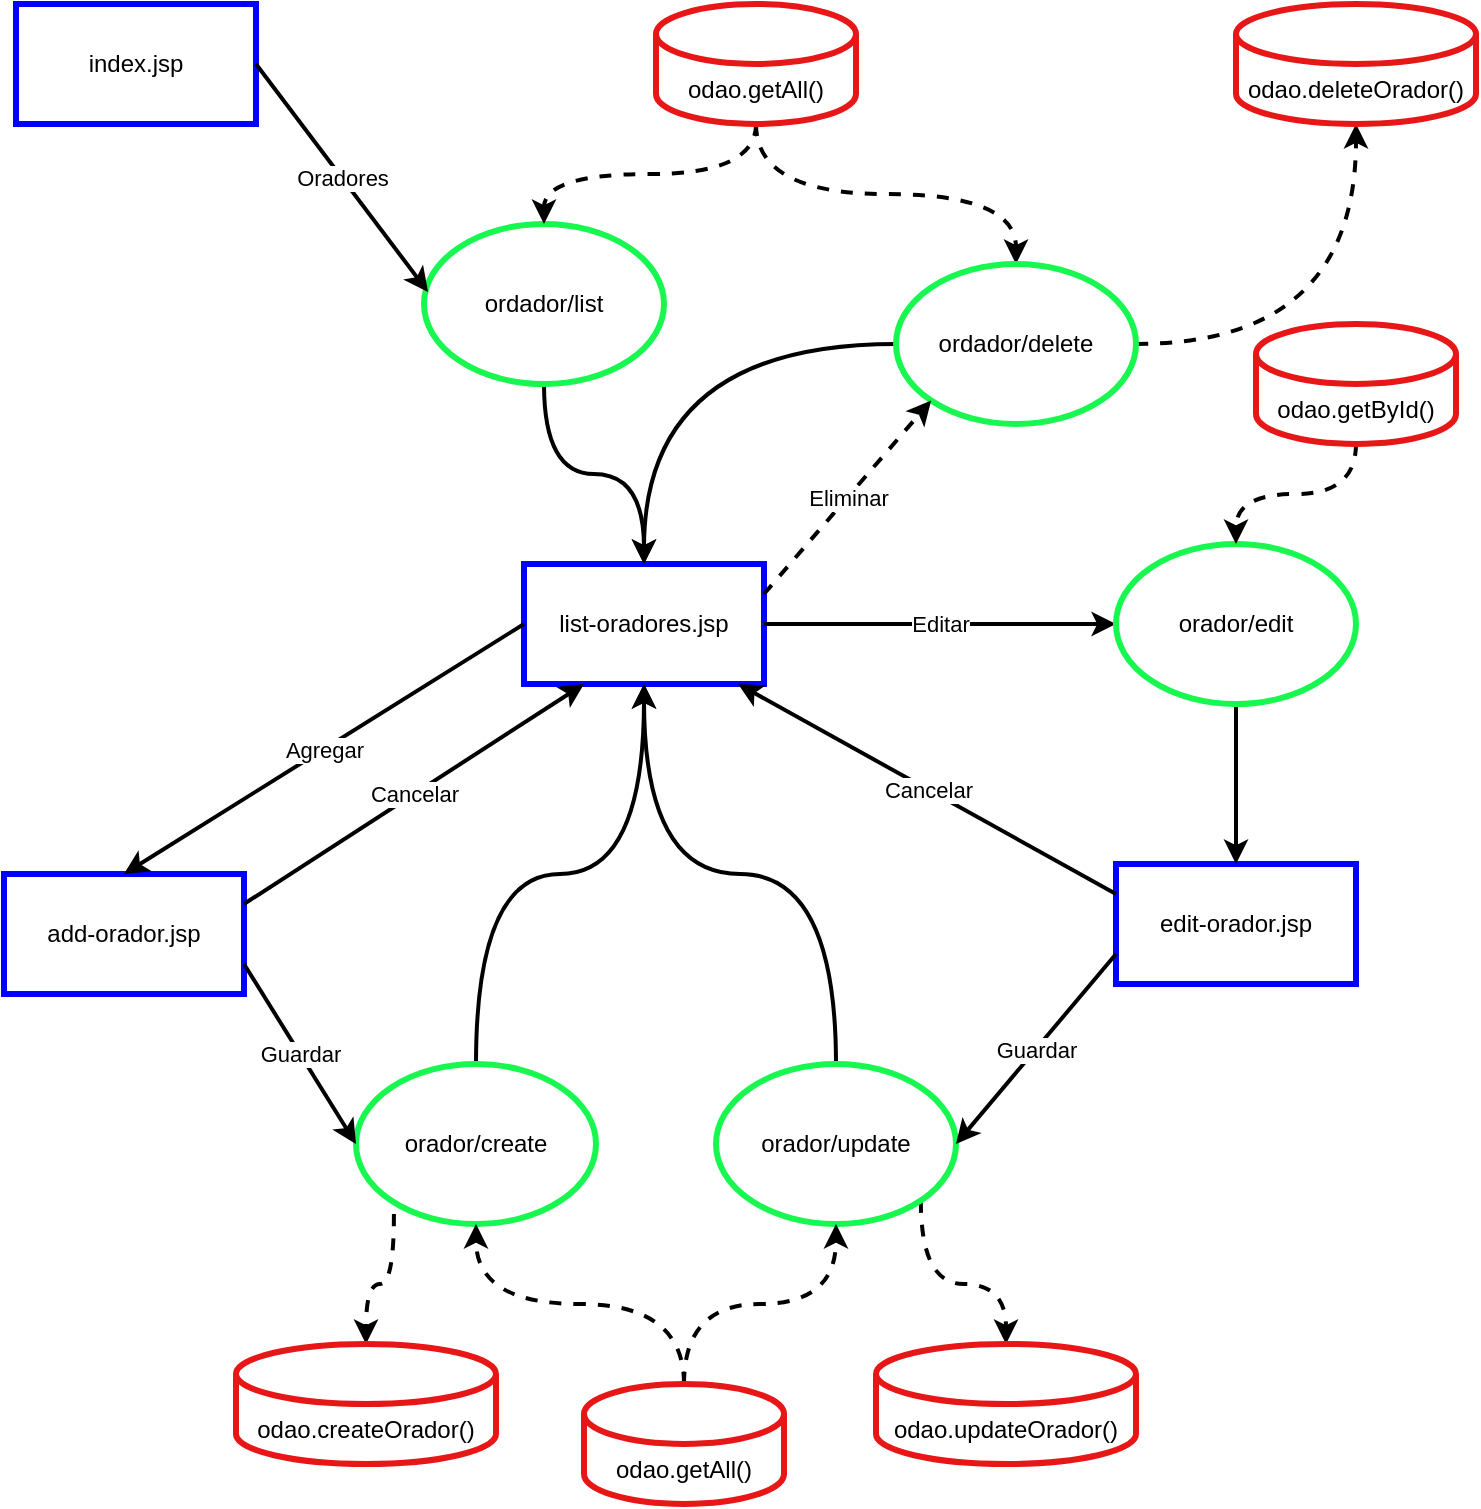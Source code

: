 <mxfile version="20.7.4" type="device"><diagram id="NUib5dKfREn05BVxiNeG" name="Página-1"><mxGraphModel dx="1434" dy="696" grid="1" gridSize="10" guides="1" tooltips="1" connect="1" arrows="1" fold="1" page="1" pageScale="1" pageWidth="827" pageHeight="1169" math="0" shadow="0"><root><mxCell id="0"/><mxCell id="1" parent="0"/><mxCell id="ojeskeLJerGghUgkhMg9-1" value="index.jsp" style="rounded=0;whiteSpace=wrap;html=1;strokeColor=#0000FF;strokeWidth=3;" parent="1" vertex="1"><mxGeometry x="40" y="80" width="120" height="60" as="geometry"/></mxCell><mxCell id="ojeskeLJerGghUgkhMg9-3" value="list-oradores.jsp" style="rounded=0;whiteSpace=wrap;html=1;strokeColor=#0000FF;strokeWidth=3;" parent="1" vertex="1"><mxGeometry x="294" y="360" width="120" height="60" as="geometry"/></mxCell><mxCell id="ojeskeLJerGghUgkhMg9-6" style="edgeStyle=orthogonalEdgeStyle;curved=1;orthogonalLoop=1;jettySize=auto;html=1;entryX=0.5;entryY=0;entryDx=0;entryDy=0;strokeWidth=2;" parent="1" source="ojeskeLJerGghUgkhMg9-4" target="ojeskeLJerGghUgkhMg9-3" edge="1"><mxGeometry relative="1" as="geometry"/></mxCell><mxCell id="ojeskeLJerGghUgkhMg9-4" value="ordador/list" style="ellipse;whiteSpace=wrap;html=1;strokeWidth=3;strokeColor=#18f74f;" parent="1" vertex="1"><mxGeometry x="244" y="190" width="120" height="80" as="geometry"/></mxCell><mxCell id="ojeskeLJerGghUgkhMg9-8" value="add-orador.jsp" style="rounded=0;whiteSpace=wrap;html=1;strokeColor=#0000FF;strokeWidth=3;" parent="1" vertex="1"><mxGeometry x="34" y="515" width="120" height="60" as="geometry"/></mxCell><mxCell id="ojeskeLJerGghUgkhMg9-11" style="edgeStyle=orthogonalEdgeStyle;curved=1;orthogonalLoop=1;jettySize=auto;html=1;entryX=0.5;entryY=1;entryDx=0;entryDy=0;strokeWidth=2;" parent="1" source="ojeskeLJerGghUgkhMg9-9" target="ojeskeLJerGghUgkhMg9-3" edge="1"><mxGeometry relative="1" as="geometry"/></mxCell><mxCell id="ojeskeLJerGghUgkhMg9-18" style="edgeStyle=orthogonalEdgeStyle;curved=1;orthogonalLoop=1;jettySize=auto;html=1;strokeWidth=2;dashed=1;exitX=0.158;exitY=0.938;exitDx=0;exitDy=0;exitPerimeter=0;" parent="1" source="ojeskeLJerGghUgkhMg9-9" target="ojeskeLJerGghUgkhMg9-17" edge="1"><mxGeometry relative="1" as="geometry"/></mxCell><mxCell id="ojeskeLJerGghUgkhMg9-9" value="orador/create" style="ellipse;whiteSpace=wrap;html=1;strokeWidth=3;strokeColor=#18f74f;" parent="1" vertex="1"><mxGeometry x="210" y="610" width="120" height="80" as="geometry"/></mxCell><mxCell id="ojeskeLJerGghUgkhMg9-15" value="" style="endArrow=classic;html=1;curved=1;exitX=1;exitY=0.75;exitDx=0;exitDy=0;entryX=0;entryY=0.5;entryDx=0;entryDy=0;strokeWidth=2;" parent="1" source="ojeskeLJerGghUgkhMg9-8" target="ojeskeLJerGghUgkhMg9-9" edge="1"><mxGeometry relative="1" as="geometry"><mxPoint x="74" y="560" as="sourcePoint"/><mxPoint x="174" y="560" as="targetPoint"/></mxGeometry></mxCell><mxCell id="ojeskeLJerGghUgkhMg9-16" value="Guardar" style="edgeLabel;resizable=0;html=1;align=center;verticalAlign=middle;" parent="ojeskeLJerGghUgkhMg9-15" connectable="0" vertex="1"><mxGeometry relative="1" as="geometry"/></mxCell><mxCell id="ojeskeLJerGghUgkhMg9-17" value="odao.createOrador()" style="shape=cylinder3;whiteSpace=wrap;html=1;boundedLbl=1;backgroundOutline=1;size=15;strokeWidth=3;strokeColor=#e81717;" parent="1" vertex="1"><mxGeometry x="150" y="750" width="130" height="60" as="geometry"/></mxCell><mxCell id="ojeskeLJerGghUgkhMg9-19" value="" style="endArrow=classic;html=1;curved=1;exitX=1;exitY=0.25;exitDx=0;exitDy=0;entryX=0.25;entryY=1;entryDx=0;entryDy=0;strokeWidth=2;" parent="1" source="ojeskeLJerGghUgkhMg9-8" target="ojeskeLJerGghUgkhMg9-3" edge="1"><mxGeometry relative="1" as="geometry"><mxPoint x="164" y="480" as="sourcePoint"/><mxPoint x="264" y="480" as="targetPoint"/></mxGeometry></mxCell><mxCell id="ojeskeLJerGghUgkhMg9-20" value="Cancelar" style="edgeLabel;resizable=0;html=1;align=center;verticalAlign=middle;" parent="ojeskeLJerGghUgkhMg9-19" connectable="0" vertex="1"><mxGeometry relative="1" as="geometry"/></mxCell><mxCell id="ojeskeLJerGghUgkhMg9-21" value="" style="endArrow=classic;html=1;curved=1;entryX=0.5;entryY=0;entryDx=0;entryDy=0;exitX=0;exitY=0.5;exitDx=0;exitDy=0;strokeWidth=2;" parent="1" source="ojeskeLJerGghUgkhMg9-3" target="ojeskeLJerGghUgkhMg9-8" edge="1"><mxGeometry relative="1" as="geometry"><mxPoint x="100" y="380" as="sourcePoint"/><mxPoint x="200" y="380" as="targetPoint"/></mxGeometry></mxCell><mxCell id="ojeskeLJerGghUgkhMg9-22" value="Agregar" style="edgeLabel;resizable=0;html=1;align=center;verticalAlign=middle;" parent="ojeskeLJerGghUgkhMg9-21" connectable="0" vertex="1"><mxGeometry relative="1" as="geometry"/></mxCell><mxCell id="ojeskeLJerGghUgkhMg9-24" value="edit-orador.jsp" style="rounded=0;whiteSpace=wrap;html=1;strokeColor=#0000FF;strokeWidth=3;" parent="1" vertex="1"><mxGeometry x="590" y="510" width="120" height="60" as="geometry"/></mxCell><mxCell id="ojeskeLJerGghUgkhMg9-25" value="" style="endArrow=classic;html=1;curved=1;entryX=0;entryY=0.5;entryDx=0;entryDy=0;strokeWidth=2;" parent="1" source="ojeskeLJerGghUgkhMg9-3" target="ojeskeLJerGghUgkhMg9-27" edge="1"><mxGeometry relative="1" as="geometry"><mxPoint x="424" y="390" as="sourcePoint"/><mxPoint x="524" y="390" as="targetPoint"/></mxGeometry></mxCell><mxCell id="ojeskeLJerGghUgkhMg9-26" value="Editar" style="edgeLabel;resizable=0;html=1;align=center;verticalAlign=middle;" parent="ojeskeLJerGghUgkhMg9-25" connectable="0" vertex="1"><mxGeometry relative="1" as="geometry"/></mxCell><mxCell id="ojeskeLJerGghUgkhMg9-28" style="edgeStyle=orthogonalEdgeStyle;curved=1;orthogonalLoop=1;jettySize=auto;html=1;entryX=0.5;entryY=0;entryDx=0;entryDy=0;strokeWidth=2;" parent="1" source="ojeskeLJerGghUgkhMg9-27" target="ojeskeLJerGghUgkhMg9-24" edge="1"><mxGeometry relative="1" as="geometry"/></mxCell><mxCell id="ojeskeLJerGghUgkhMg9-27" value="orador/edit" style="ellipse;whiteSpace=wrap;html=1;strokeWidth=3;strokeColor=#18f74f;" parent="1" vertex="1"><mxGeometry x="590" y="350" width="120" height="80" as="geometry"/></mxCell><mxCell id="ojeskeLJerGghUgkhMg9-29" value="" style="endArrow=classic;html=1;curved=1;entryX=0.892;entryY=1;entryDx=0;entryDy=0;entryPerimeter=0;exitX=0;exitY=0.25;exitDx=0;exitDy=0;strokeWidth=2;" parent="1" source="ojeskeLJerGghUgkhMg9-24" target="ojeskeLJerGghUgkhMg9-3" edge="1"><mxGeometry relative="1" as="geometry"><mxPoint x="370" y="490" as="sourcePoint"/><mxPoint x="470" y="490" as="targetPoint"/></mxGeometry></mxCell><mxCell id="ojeskeLJerGghUgkhMg9-30" value="Cancelar" style="edgeLabel;resizable=0;html=1;align=center;verticalAlign=middle;" parent="ojeskeLJerGghUgkhMg9-29" connectable="0" vertex="1"><mxGeometry relative="1" as="geometry"/></mxCell><mxCell id="ojeskeLJerGghUgkhMg9-32" style="edgeStyle=orthogonalEdgeStyle;curved=1;orthogonalLoop=1;jettySize=auto;html=1;dashed=1;strokeWidth=2;" parent="1" source="ojeskeLJerGghUgkhMg9-31" target="ojeskeLJerGghUgkhMg9-27" edge="1"><mxGeometry relative="1" as="geometry"/></mxCell><mxCell id="ojeskeLJerGghUgkhMg9-31" value="odao.getById()" style="shape=cylinder3;whiteSpace=wrap;html=1;boundedLbl=1;backgroundOutline=1;size=15;strokeWidth=3;strokeColor=#e81717;" parent="1" vertex="1"><mxGeometry x="660" y="240" width="100" height="60" as="geometry"/></mxCell><mxCell id="ojeskeLJerGghUgkhMg9-37" style="edgeStyle=orthogonalEdgeStyle;curved=1;orthogonalLoop=1;jettySize=auto;html=1;entryX=0.5;entryY=0;entryDx=0;entryDy=0;entryPerimeter=0;dashed=1;strokeWidth=2;exitX=1;exitY=1;exitDx=0;exitDy=0;" parent="1" source="ojeskeLJerGghUgkhMg9-33" target="ojeskeLJerGghUgkhMg9-36" edge="1"><mxGeometry relative="1" as="geometry"/></mxCell><mxCell id="ojeskeLJerGghUgkhMg9-38" style="edgeStyle=orthogonalEdgeStyle;curved=1;orthogonalLoop=1;jettySize=auto;html=1;entryX=0.5;entryY=1;entryDx=0;entryDy=0;strokeWidth=2;" parent="1" source="ojeskeLJerGghUgkhMg9-33" target="ojeskeLJerGghUgkhMg9-3" edge="1"><mxGeometry relative="1" as="geometry"/></mxCell><mxCell id="ojeskeLJerGghUgkhMg9-33" value="orador/update" style="ellipse;whiteSpace=wrap;html=1;strokeWidth=3;strokeColor=#18f74f;" parent="1" vertex="1"><mxGeometry x="390" y="610" width="120" height="80" as="geometry"/></mxCell><mxCell id="ojeskeLJerGghUgkhMg9-34" value="" style="endArrow=classic;html=1;curved=1;entryX=1;entryY=0.5;entryDx=0;entryDy=0;exitX=0;exitY=0.75;exitDx=0;exitDy=0;strokeWidth=2;" parent="1" source="ojeskeLJerGghUgkhMg9-24" target="ojeskeLJerGghUgkhMg9-33" edge="1"><mxGeometry relative="1" as="geometry"><mxPoint x="440" y="560" as="sourcePoint"/><mxPoint x="550" y="590" as="targetPoint"/></mxGeometry></mxCell><mxCell id="ojeskeLJerGghUgkhMg9-35" value="Guardar" style="edgeLabel;resizable=0;html=1;align=center;verticalAlign=middle;" parent="ojeskeLJerGghUgkhMg9-34" connectable="0" vertex="1"><mxGeometry relative="1" as="geometry"/></mxCell><mxCell id="ojeskeLJerGghUgkhMg9-36" value="odao.updateOrador()" style="shape=cylinder3;whiteSpace=wrap;html=1;boundedLbl=1;backgroundOutline=1;size=15;strokeWidth=3;strokeColor=#e81717;" parent="1" vertex="1"><mxGeometry x="470" y="750" width="130" height="60" as="geometry"/></mxCell><mxCell id="ojeskeLJerGghUgkhMg9-40" style="edgeStyle=orthogonalEdgeStyle;curved=1;orthogonalLoop=1;jettySize=auto;html=1;entryX=0.5;entryY=0;entryDx=0;entryDy=0;strokeWidth=2;dashed=1;" parent="1" source="ojeskeLJerGghUgkhMg9-39" target="ojeskeLJerGghUgkhMg9-4" edge="1"><mxGeometry relative="1" as="geometry"/></mxCell><mxCell id="3CzpFF1FNBB1ly1IH8zE-10" style="edgeStyle=orthogonalEdgeStyle;curved=1;orthogonalLoop=1;jettySize=auto;html=1;dashed=1;strokeWidth=2;exitX=0.5;exitY=1;exitDx=0;exitDy=0;exitPerimeter=0;" edge="1" parent="1" source="ojeskeLJerGghUgkhMg9-39" target="3CzpFF1FNBB1ly1IH8zE-5"><mxGeometry relative="1" as="geometry"/></mxCell><mxCell id="ojeskeLJerGghUgkhMg9-39" value="odao.getAll()" style="shape=cylinder3;whiteSpace=wrap;html=1;boundedLbl=1;backgroundOutline=1;size=15;strokeWidth=3;strokeColor=#e81717;" parent="1" vertex="1"><mxGeometry x="360" y="80" width="100" height="60" as="geometry"/></mxCell><mxCell id="ojeskeLJerGghUgkhMg9-41" value="" style="endArrow=classic;html=1;curved=1;exitX=1;exitY=0.5;exitDx=0;exitDy=0;entryX=0.017;entryY=0.425;entryDx=0;entryDy=0;entryPerimeter=0;strokeWidth=2;" parent="1" source="ojeskeLJerGghUgkhMg9-1" target="ojeskeLJerGghUgkhMg9-4" edge="1"><mxGeometry relative="1" as="geometry"><mxPoint x="150" y="300" as="sourcePoint"/><mxPoint x="250" y="300" as="targetPoint"/></mxGeometry></mxCell><mxCell id="ojeskeLJerGghUgkhMg9-42" value="Oradores" style="edgeLabel;resizable=0;html=1;align=center;verticalAlign=middle;strokeColor=#e81717;strokeWidth=3;" parent="ojeskeLJerGghUgkhMg9-41" connectable="0" vertex="1"><mxGeometry relative="1" as="geometry"/></mxCell><mxCell id="3CzpFF1FNBB1ly1IH8zE-2" style="edgeStyle=orthogonalEdgeStyle;orthogonalLoop=1;jettySize=auto;html=1;entryX=0.5;entryY=1;entryDx=0;entryDy=0;curved=1;strokeWidth=2;dashed=1;" edge="1" parent="1" source="3CzpFF1FNBB1ly1IH8zE-1" target="ojeskeLJerGghUgkhMg9-9"><mxGeometry relative="1" as="geometry"/></mxCell><mxCell id="3CzpFF1FNBB1ly1IH8zE-3" style="edgeStyle=orthogonalEdgeStyle;orthogonalLoop=1;jettySize=auto;html=1;entryX=0.5;entryY=1;entryDx=0;entryDy=0;curved=1;dashed=1;strokeWidth=2;" edge="1" parent="1" source="3CzpFF1FNBB1ly1IH8zE-1" target="ojeskeLJerGghUgkhMg9-33"><mxGeometry relative="1" as="geometry"/></mxCell><mxCell id="3CzpFF1FNBB1ly1IH8zE-1" value="odao.getAll()" style="shape=cylinder3;whiteSpace=wrap;html=1;boundedLbl=1;backgroundOutline=1;size=15;strokeWidth=3;strokeColor=#e81717;" vertex="1" parent="1"><mxGeometry x="324" y="770" width="100" height="60" as="geometry"/></mxCell><mxCell id="3CzpFF1FNBB1ly1IH8zE-9" style="edgeStyle=orthogonalEdgeStyle;curved=1;orthogonalLoop=1;jettySize=auto;html=1;entryX=0.5;entryY=1;entryDx=0;entryDy=0;entryPerimeter=0;dashed=1;strokeWidth=2;" edge="1" parent="1" source="3CzpFF1FNBB1ly1IH8zE-5" target="3CzpFF1FNBB1ly1IH8zE-8"><mxGeometry relative="1" as="geometry"/></mxCell><mxCell id="3CzpFF1FNBB1ly1IH8zE-12" style="edgeStyle=orthogonalEdgeStyle;curved=1;orthogonalLoop=1;jettySize=auto;html=1;entryX=0.5;entryY=0;entryDx=0;entryDy=0;strokeWidth=2;" edge="1" parent="1" source="3CzpFF1FNBB1ly1IH8zE-5" target="ojeskeLJerGghUgkhMg9-3"><mxGeometry relative="1" as="geometry"/></mxCell><mxCell id="3CzpFF1FNBB1ly1IH8zE-5" value="ordador/delete" style="ellipse;whiteSpace=wrap;html=1;strokeWidth=3;strokeColor=#18f74f;" vertex="1" parent="1"><mxGeometry x="480" y="210" width="120" height="80" as="geometry"/></mxCell><mxCell id="3CzpFF1FNBB1ly1IH8zE-6" value="" style="endArrow=classic;html=1;dashed=1;strokeWidth=2;curved=1;exitX=1;exitY=0.25;exitDx=0;exitDy=0;entryX=0;entryY=1;entryDx=0;entryDy=0;" edge="1" parent="1" source="ojeskeLJerGghUgkhMg9-3" target="3CzpFF1FNBB1ly1IH8zE-5"><mxGeometry relative="1" as="geometry"><mxPoint x="490" y="290" as="sourcePoint"/><mxPoint x="590" y="290" as="targetPoint"/></mxGeometry></mxCell><mxCell id="3CzpFF1FNBB1ly1IH8zE-7" value="Eliminar" style="edgeLabel;resizable=0;html=1;align=center;verticalAlign=middle;" connectable="0" vertex="1" parent="3CzpFF1FNBB1ly1IH8zE-6"><mxGeometry relative="1" as="geometry"/></mxCell><mxCell id="3CzpFF1FNBB1ly1IH8zE-8" value="odao.deleteOrador()" style="shape=cylinder3;whiteSpace=wrap;html=1;boundedLbl=1;backgroundOutline=1;size=15;strokeWidth=3;strokeColor=#e81717;" vertex="1" parent="1"><mxGeometry x="650" y="80" width="120" height="60" as="geometry"/></mxCell></root></mxGraphModel></diagram></mxfile>